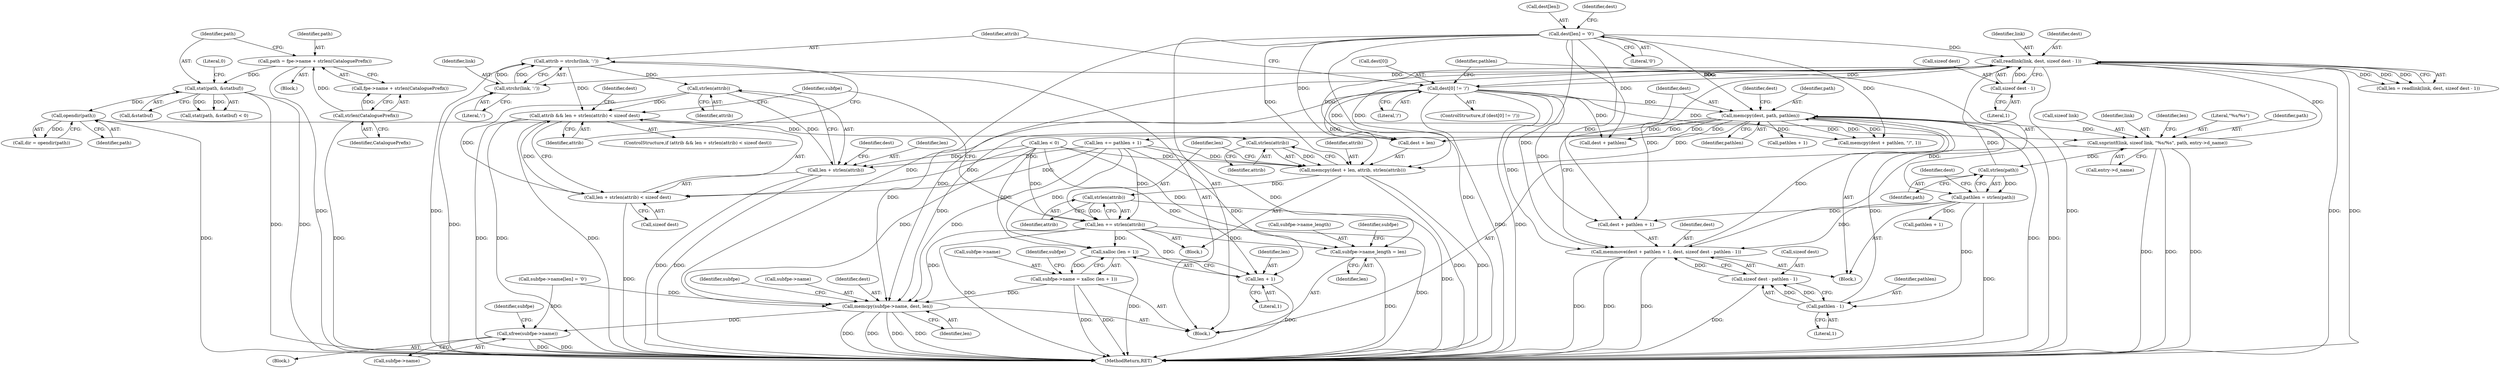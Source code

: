 digraph "0_libxfont_5bf703700ee4a5d6eae20da07cb7a29369667aef@API" {
"1000246" [label="(Call,attrib = strchr(link, ':'))"];
"1000248" [label="(Call,strchr(link, ':'))"];
"1000190" [label="(Call,readlink(link, dest, sizeof dest - 1))"];
"1000179" [label="(Call,snprintf(link, sizeof link, \"%s/%s\", path, entry->d_name))"];
"1000231" [label="(Call,memcpy(dest, path, pathlen))"];
"1000208" [label="(Call,dest[0] != '/')"];
"1000202" [label="(Call,dest[len] = '\0')"];
"1000218" [label="(Call,memmove(dest + pathlen + 1, dest, sizeof dest - pathlen - 1))"];
"1000214" [label="(Call,pathlen = strlen(path))"];
"1000216" [label="(Call,strlen(path))"];
"1000225" [label="(Call,sizeof dest - pathlen - 1)"];
"1000228" [label="(Call,pathlen - 1)"];
"1000156" [label="(Call,opendir(path))"];
"1000132" [label="(Call,stat(path, &statbuf))"];
"1000121" [label="(Call,path = fpe->name + strlen(CataloguePrefix))"];
"1000127" [label="(Call,strlen(CataloguePrefix))"];
"1000193" [label="(Call,sizeof dest - 1)"];
"1000252" [label="(Call,attrib && len + strlen(attrib) < sizeof dest)"];
"1000267" [label="(Call,strlen(attrib))"];
"1000262" [label="(Call,memcpy(dest + len, attrib, strlen(attrib)))"];
"1000271" [label="(Call,strlen(attrib))"];
"1000269" [label="(Call,len += strlen(attrib))"];
"1000291" [label="(Call,subfpe->name_length = len)"];
"1000300" [label="(Call,xalloc (len + 1))"];
"1000296" [label="(Call,subfpe->name = xalloc (len + 1))"];
"1000312" [label="(Call,memcpy(subfpe->name, dest, len))"];
"1000336" [label="(Call,xfree(subfpe->name))"];
"1000301" [label="(Call,len + 1)"];
"1000257" [label="(Call,strlen(attrib))"];
"1000254" [label="(Call,len + strlen(attrib) < sizeof dest)"];
"1000255" [label="(Call,len + strlen(attrib))"];
"1000157" [label="(Identifier,path)"];
"1000298" [label="(Identifier,subfpe)"];
"1000221" [label="(Call,pathlen + 1)"];
"1000179" [label="(Call,snprintf(link, sizeof link, \"%s/%s\", path, entry->d_name))"];
"1000303" [label="(Literal,1)"];
"1000317" [label="(Identifier,len)"];
"1000133" [label="(Identifier,path)"];
"1000193" [label="(Call,sizeof dest - 1)"];
"1000272" [label="(Identifier,attrib)"];
"1000230" [label="(Literal,1)"];
"1000235" [label="(Call,memcpy(dest + pathlen, \"/\", 1))"];
"1000209" [label="(Call,dest[0])"];
"1000247" [label="(Identifier,attrib)"];
"1000341" [label="(Identifier,subfpe)"];
"1000185" [label="(Call,entry->d_name)"];
"1000194" [label="(Call,sizeof dest)"];
"1000208" [label="(Call,dest[0] != '/')"];
"1000255" [label="(Call,len + strlen(attrib))"];
"1000190" [label="(Call,readlink(link, dest, sizeof dest - 1))"];
"1000218" [label="(Call,memmove(dest + pathlen + 1, dest, sizeof dest - pathlen - 1))"];
"1000321" [label="(Identifier,subfpe)"];
"1000232" [label="(Identifier,dest)"];
"1000263" [label="(Call,dest + len)"];
"1000217" [label="(Identifier,path)"];
"1000123" [label="(Call,fpe->name + strlen(CataloguePrefix))"];
"1000260" [label="(Identifier,dest)"];
"1000104" [label="(Block,)"];
"1000262" [label="(Call,memcpy(dest + len, attrib, strlen(attrib)))"];
"1000215" [label="(Identifier,pathlen)"];
"1000127" [label="(Call,strlen(CataloguePrefix))"];
"1000196" [label="(Literal,1)"];
"1000181" [label="(Call,sizeof link)"];
"1000261" [label="(Block,)"];
"1000191" [label="(Identifier,link)"];
"1000212" [label="(Literal,'/')"];
"1000225" [label="(Call,sizeof dest - pathlen - 1)"];
"1000295" [label="(Identifier,len)"];
"1000296" [label="(Call,subfpe->name = xalloc (len + 1))"];
"1000318" [label="(Call,subfpe->name[len] = '\0')"];
"1000237" [label="(Identifier,dest)"];
"1000156" [label="(Call,opendir(path))"];
"1000203" [label="(Call,dest[len])"];
"1000192" [label="(Identifier,dest)"];
"1000251" [label="(ControlStructure,if (attrib && len + strlen(attrib) < sizeof dest))"];
"1000264" [label="(Identifier,dest)"];
"1000256" [label="(Identifier,len)"];
"1000236" [label="(Call,dest + pathlen)"];
"1000202" [label="(Call,dest[len] = '\0')"];
"1000122" [label="(Identifier,path)"];
"1000249" [label="(Identifier,link)"];
"1000210" [label="(Identifier,dest)"];
"1000154" [label="(Call,dir = opendir(path))"];
"1000258" [label="(Identifier,attrib)"];
"1000180" [label="(Identifier,link)"];
"1000270" [label="(Identifier,len)"];
"1000134" [label="(Call,&statbuf)"];
"1000380" [label="(MethodReturn,RET)"];
"1000268" [label="(Identifier,attrib)"];
"1000214" [label="(Call,pathlen = strlen(path))"];
"1000228" [label="(Call,pathlen - 1)"];
"1000219" [label="(Call,dest + pathlen + 1)"];
"1000312" [label="(Call,memcpy(subfpe->name, dest, len))"];
"1000229" [label="(Identifier,pathlen)"];
"1000252" [label="(Call,attrib && len + strlen(attrib) < sizeof dest)"];
"1000316" [label="(Identifier,dest)"];
"1000246" [label="(Call,attrib = strchr(link, ':'))"];
"1000243" [label="(Call,pathlen + 1)"];
"1000248" [label="(Call,strchr(link, ':'))"];
"1000297" [label="(Call,subfpe->name)"];
"1000189" [label="(Identifier,len)"];
"1000198" [label="(Call,len < 0)"];
"1000231" [label="(Call,memcpy(dest, path, pathlen))"];
"1000301" [label="(Call,len + 1)"];
"1000302" [label="(Identifier,len)"];
"1000259" [label="(Call,sizeof dest)"];
"1000336" [label="(Call,xfree(subfpe->name))"];
"1000337" [label="(Call,subfpe->name)"];
"1000121" [label="(Call,path = fpe->name + strlen(CataloguePrefix))"];
"1000183" [label="(Literal,\"%s/%s\")"];
"1000257" [label="(Call,strlen(attrib))"];
"1000267" [label="(Call,strlen(attrib))"];
"1000300" [label="(Call,xalloc (len + 1))"];
"1000206" [label="(Literal,'\0')"];
"1000128" [label="(Identifier,CataloguePrefix)"];
"1000233" [label="(Identifier,path)"];
"1000241" [label="(Call,len += pathlen + 1)"];
"1000271" [label="(Call,strlen(attrib))"];
"1000266" [label="(Identifier,attrib)"];
"1000292" [label="(Call,subfpe->name_length)"];
"1000184" [label="(Identifier,path)"];
"1000136" [label="(Literal,0)"];
"1000213" [label="(Block,)"];
"1000224" [label="(Identifier,dest)"];
"1000226" [label="(Call,sizeof dest)"];
"1000274" [label="(Identifier,subfpe)"];
"1000216" [label="(Call,strlen(path))"];
"1000178" [label="(Block,)"];
"1000132" [label="(Call,stat(path, &statbuf))"];
"1000306" [label="(Identifier,subfpe)"];
"1000188" [label="(Call,len = readlink(link, dest, sizeof dest - 1))"];
"1000234" [label="(Identifier,pathlen)"];
"1000131" [label="(Call,stat(path, &statbuf) < 0)"];
"1000220" [label="(Identifier,dest)"];
"1000313" [label="(Call,subfpe->name)"];
"1000207" [label="(ControlStructure,if (dest[0] != '/'))"];
"1000291" [label="(Call,subfpe->name_length = len)"];
"1000253" [label="(Identifier,attrib)"];
"1000250" [label="(Literal,':')"];
"1000269" [label="(Call,len += strlen(attrib))"];
"1000254" [label="(Call,len + strlen(attrib) < sizeof dest)"];
"1000335" [label="(Block,)"];
"1000246" -> "1000178"  [label="AST: "];
"1000246" -> "1000248"  [label="CFG: "];
"1000247" -> "1000246"  [label="AST: "];
"1000248" -> "1000246"  [label="AST: "];
"1000253" -> "1000246"  [label="CFG: "];
"1000246" -> "1000380"  [label="DDG: "];
"1000248" -> "1000246"  [label="DDG: "];
"1000248" -> "1000246"  [label="DDG: "];
"1000246" -> "1000252"  [label="DDG: "];
"1000246" -> "1000257"  [label="DDG: "];
"1000248" -> "1000250"  [label="CFG: "];
"1000249" -> "1000248"  [label="AST: "];
"1000250" -> "1000248"  [label="AST: "];
"1000248" -> "1000380"  [label="DDG: "];
"1000190" -> "1000248"  [label="DDG: "];
"1000190" -> "1000188"  [label="AST: "];
"1000190" -> "1000193"  [label="CFG: "];
"1000191" -> "1000190"  [label="AST: "];
"1000192" -> "1000190"  [label="AST: "];
"1000193" -> "1000190"  [label="AST: "];
"1000188" -> "1000190"  [label="CFG: "];
"1000190" -> "1000380"  [label="DDG: "];
"1000190" -> "1000380"  [label="DDG: "];
"1000190" -> "1000380"  [label="DDG: "];
"1000190" -> "1000188"  [label="DDG: "];
"1000190" -> "1000188"  [label="DDG: "];
"1000190" -> "1000188"  [label="DDG: "];
"1000179" -> "1000190"  [label="DDG: "];
"1000208" -> "1000190"  [label="DDG: "];
"1000202" -> "1000190"  [label="DDG: "];
"1000193" -> "1000190"  [label="DDG: "];
"1000190" -> "1000208"  [label="DDG: "];
"1000190" -> "1000218"  [label="DDG: "];
"1000190" -> "1000219"  [label="DDG: "];
"1000190" -> "1000262"  [label="DDG: "];
"1000190" -> "1000263"  [label="DDG: "];
"1000190" -> "1000312"  [label="DDG: "];
"1000179" -> "1000178"  [label="AST: "];
"1000179" -> "1000185"  [label="CFG: "];
"1000180" -> "1000179"  [label="AST: "];
"1000181" -> "1000179"  [label="AST: "];
"1000183" -> "1000179"  [label="AST: "];
"1000184" -> "1000179"  [label="AST: "];
"1000185" -> "1000179"  [label="AST: "];
"1000189" -> "1000179"  [label="CFG: "];
"1000179" -> "1000380"  [label="DDG: "];
"1000179" -> "1000380"  [label="DDG: "];
"1000179" -> "1000380"  [label="DDG: "];
"1000231" -> "1000179"  [label="DDG: "];
"1000156" -> "1000179"  [label="DDG: "];
"1000179" -> "1000216"  [label="DDG: "];
"1000231" -> "1000213"  [label="AST: "];
"1000231" -> "1000234"  [label="CFG: "];
"1000232" -> "1000231"  [label="AST: "];
"1000233" -> "1000231"  [label="AST: "];
"1000234" -> "1000231"  [label="AST: "];
"1000237" -> "1000231"  [label="CFG: "];
"1000231" -> "1000380"  [label="DDG: "];
"1000231" -> "1000380"  [label="DDG: "];
"1000208" -> "1000231"  [label="DDG: "];
"1000202" -> "1000231"  [label="DDG: "];
"1000218" -> "1000231"  [label="DDG: "];
"1000216" -> "1000231"  [label="DDG: "];
"1000228" -> "1000231"  [label="DDG: "];
"1000231" -> "1000235"  [label="DDG: "];
"1000231" -> "1000235"  [label="DDG: "];
"1000231" -> "1000236"  [label="DDG: "];
"1000231" -> "1000236"  [label="DDG: "];
"1000231" -> "1000241"  [label="DDG: "];
"1000231" -> "1000243"  [label="DDG: "];
"1000231" -> "1000262"  [label="DDG: "];
"1000231" -> "1000263"  [label="DDG: "];
"1000231" -> "1000312"  [label="DDG: "];
"1000208" -> "1000207"  [label="AST: "];
"1000208" -> "1000212"  [label="CFG: "];
"1000209" -> "1000208"  [label="AST: "];
"1000212" -> "1000208"  [label="AST: "];
"1000215" -> "1000208"  [label="CFG: "];
"1000247" -> "1000208"  [label="CFG: "];
"1000208" -> "1000380"  [label="DDG: "];
"1000208" -> "1000380"  [label="DDG: "];
"1000208" -> "1000218"  [label="DDG: "];
"1000208" -> "1000219"  [label="DDG: "];
"1000208" -> "1000235"  [label="DDG: "];
"1000208" -> "1000236"  [label="DDG: "];
"1000208" -> "1000262"  [label="DDG: "];
"1000208" -> "1000263"  [label="DDG: "];
"1000208" -> "1000312"  [label="DDG: "];
"1000202" -> "1000178"  [label="AST: "];
"1000202" -> "1000206"  [label="CFG: "];
"1000203" -> "1000202"  [label="AST: "];
"1000206" -> "1000202"  [label="AST: "];
"1000210" -> "1000202"  [label="CFG: "];
"1000202" -> "1000380"  [label="DDG: "];
"1000202" -> "1000218"  [label="DDG: "];
"1000202" -> "1000219"  [label="DDG: "];
"1000202" -> "1000235"  [label="DDG: "];
"1000202" -> "1000236"  [label="DDG: "];
"1000202" -> "1000262"  [label="DDG: "];
"1000202" -> "1000263"  [label="DDG: "];
"1000202" -> "1000312"  [label="DDG: "];
"1000218" -> "1000213"  [label="AST: "];
"1000218" -> "1000225"  [label="CFG: "];
"1000219" -> "1000218"  [label="AST: "];
"1000224" -> "1000218"  [label="AST: "];
"1000225" -> "1000218"  [label="AST: "];
"1000232" -> "1000218"  [label="CFG: "];
"1000218" -> "1000380"  [label="DDG: "];
"1000218" -> "1000380"  [label="DDG: "];
"1000218" -> "1000380"  [label="DDG: "];
"1000214" -> "1000218"  [label="DDG: "];
"1000225" -> "1000218"  [label="DDG: "];
"1000214" -> "1000213"  [label="AST: "];
"1000214" -> "1000216"  [label="CFG: "];
"1000215" -> "1000214"  [label="AST: "];
"1000216" -> "1000214"  [label="AST: "];
"1000220" -> "1000214"  [label="CFG: "];
"1000214" -> "1000380"  [label="DDG: "];
"1000216" -> "1000214"  [label="DDG: "];
"1000214" -> "1000219"  [label="DDG: "];
"1000214" -> "1000221"  [label="DDG: "];
"1000214" -> "1000228"  [label="DDG: "];
"1000216" -> "1000217"  [label="CFG: "];
"1000217" -> "1000216"  [label="AST: "];
"1000225" -> "1000228"  [label="CFG: "];
"1000226" -> "1000225"  [label="AST: "];
"1000228" -> "1000225"  [label="AST: "];
"1000225" -> "1000380"  [label="DDG: "];
"1000228" -> "1000225"  [label="DDG: "];
"1000228" -> "1000225"  [label="DDG: "];
"1000228" -> "1000230"  [label="CFG: "];
"1000229" -> "1000228"  [label="AST: "];
"1000230" -> "1000228"  [label="AST: "];
"1000156" -> "1000154"  [label="AST: "];
"1000156" -> "1000157"  [label="CFG: "];
"1000157" -> "1000156"  [label="AST: "];
"1000154" -> "1000156"  [label="CFG: "];
"1000156" -> "1000380"  [label="DDG: "];
"1000156" -> "1000154"  [label="DDG: "];
"1000132" -> "1000156"  [label="DDG: "];
"1000132" -> "1000131"  [label="AST: "];
"1000132" -> "1000134"  [label="CFG: "];
"1000133" -> "1000132"  [label="AST: "];
"1000134" -> "1000132"  [label="AST: "];
"1000136" -> "1000132"  [label="CFG: "];
"1000132" -> "1000380"  [label="DDG: "];
"1000132" -> "1000380"  [label="DDG: "];
"1000132" -> "1000131"  [label="DDG: "];
"1000132" -> "1000131"  [label="DDG: "];
"1000121" -> "1000132"  [label="DDG: "];
"1000121" -> "1000104"  [label="AST: "];
"1000121" -> "1000123"  [label="CFG: "];
"1000122" -> "1000121"  [label="AST: "];
"1000123" -> "1000121"  [label="AST: "];
"1000133" -> "1000121"  [label="CFG: "];
"1000121" -> "1000380"  [label="DDG: "];
"1000127" -> "1000121"  [label="DDG: "];
"1000127" -> "1000123"  [label="AST: "];
"1000127" -> "1000128"  [label="CFG: "];
"1000128" -> "1000127"  [label="AST: "];
"1000123" -> "1000127"  [label="CFG: "];
"1000127" -> "1000380"  [label="DDG: "];
"1000127" -> "1000123"  [label="DDG: "];
"1000193" -> "1000196"  [label="CFG: "];
"1000194" -> "1000193"  [label="AST: "];
"1000196" -> "1000193"  [label="AST: "];
"1000252" -> "1000251"  [label="AST: "];
"1000252" -> "1000253"  [label="CFG: "];
"1000252" -> "1000254"  [label="CFG: "];
"1000253" -> "1000252"  [label="AST: "];
"1000254" -> "1000252"  [label="AST: "];
"1000264" -> "1000252"  [label="CFG: "];
"1000274" -> "1000252"  [label="CFG: "];
"1000252" -> "1000380"  [label="DDG: "];
"1000252" -> "1000380"  [label="DDG: "];
"1000252" -> "1000380"  [label="DDG: "];
"1000257" -> "1000252"  [label="DDG: "];
"1000254" -> "1000252"  [label="DDG: "];
"1000252" -> "1000267"  [label="DDG: "];
"1000267" -> "1000262"  [label="AST: "];
"1000267" -> "1000268"  [label="CFG: "];
"1000268" -> "1000267"  [label="AST: "];
"1000262" -> "1000267"  [label="CFG: "];
"1000267" -> "1000262"  [label="DDG: "];
"1000262" -> "1000261"  [label="AST: "];
"1000263" -> "1000262"  [label="AST: "];
"1000266" -> "1000262"  [label="AST: "];
"1000270" -> "1000262"  [label="CFG: "];
"1000262" -> "1000380"  [label="DDG: "];
"1000262" -> "1000380"  [label="DDG: "];
"1000198" -> "1000262"  [label="DDG: "];
"1000241" -> "1000262"  [label="DDG: "];
"1000262" -> "1000271"  [label="DDG: "];
"1000271" -> "1000269"  [label="AST: "];
"1000271" -> "1000272"  [label="CFG: "];
"1000272" -> "1000271"  [label="AST: "];
"1000269" -> "1000271"  [label="CFG: "];
"1000271" -> "1000380"  [label="DDG: "];
"1000271" -> "1000269"  [label="DDG: "];
"1000269" -> "1000261"  [label="AST: "];
"1000270" -> "1000269"  [label="AST: "];
"1000274" -> "1000269"  [label="CFG: "];
"1000269" -> "1000380"  [label="DDG: "];
"1000269" -> "1000380"  [label="DDG: "];
"1000198" -> "1000269"  [label="DDG: "];
"1000241" -> "1000269"  [label="DDG: "];
"1000269" -> "1000291"  [label="DDG: "];
"1000269" -> "1000300"  [label="DDG: "];
"1000269" -> "1000301"  [label="DDG: "];
"1000269" -> "1000312"  [label="DDG: "];
"1000291" -> "1000178"  [label="AST: "];
"1000291" -> "1000295"  [label="CFG: "];
"1000292" -> "1000291"  [label="AST: "];
"1000295" -> "1000291"  [label="AST: "];
"1000298" -> "1000291"  [label="CFG: "];
"1000291" -> "1000380"  [label="DDG: "];
"1000198" -> "1000291"  [label="DDG: "];
"1000241" -> "1000291"  [label="DDG: "];
"1000300" -> "1000296"  [label="AST: "];
"1000300" -> "1000301"  [label="CFG: "];
"1000301" -> "1000300"  [label="AST: "];
"1000296" -> "1000300"  [label="CFG: "];
"1000300" -> "1000380"  [label="DDG: "];
"1000300" -> "1000296"  [label="DDG: "];
"1000198" -> "1000300"  [label="DDG: "];
"1000241" -> "1000300"  [label="DDG: "];
"1000296" -> "1000178"  [label="AST: "];
"1000297" -> "1000296"  [label="AST: "];
"1000306" -> "1000296"  [label="CFG: "];
"1000296" -> "1000380"  [label="DDG: "];
"1000296" -> "1000380"  [label="DDG: "];
"1000296" -> "1000312"  [label="DDG: "];
"1000312" -> "1000178"  [label="AST: "];
"1000312" -> "1000317"  [label="CFG: "];
"1000313" -> "1000312"  [label="AST: "];
"1000316" -> "1000312"  [label="AST: "];
"1000317" -> "1000312"  [label="AST: "];
"1000321" -> "1000312"  [label="CFG: "];
"1000312" -> "1000380"  [label="DDG: "];
"1000312" -> "1000380"  [label="DDG: "];
"1000312" -> "1000380"  [label="DDG: "];
"1000312" -> "1000380"  [label="DDG: "];
"1000318" -> "1000312"  [label="DDG: "];
"1000198" -> "1000312"  [label="DDG: "];
"1000241" -> "1000312"  [label="DDG: "];
"1000312" -> "1000336"  [label="DDG: "];
"1000336" -> "1000335"  [label="AST: "];
"1000336" -> "1000337"  [label="CFG: "];
"1000337" -> "1000336"  [label="AST: "];
"1000341" -> "1000336"  [label="CFG: "];
"1000336" -> "1000380"  [label="DDG: "];
"1000336" -> "1000380"  [label="DDG: "];
"1000318" -> "1000336"  [label="DDG: "];
"1000301" -> "1000303"  [label="CFG: "];
"1000302" -> "1000301"  [label="AST: "];
"1000303" -> "1000301"  [label="AST: "];
"1000301" -> "1000380"  [label="DDG: "];
"1000198" -> "1000301"  [label="DDG: "];
"1000241" -> "1000301"  [label="DDG: "];
"1000257" -> "1000255"  [label="AST: "];
"1000257" -> "1000258"  [label="CFG: "];
"1000258" -> "1000257"  [label="AST: "];
"1000255" -> "1000257"  [label="CFG: "];
"1000257" -> "1000254"  [label="DDG: "];
"1000257" -> "1000255"  [label="DDG: "];
"1000254" -> "1000259"  [label="CFG: "];
"1000255" -> "1000254"  [label="AST: "];
"1000259" -> "1000254"  [label="AST: "];
"1000254" -> "1000380"  [label="DDG: "];
"1000198" -> "1000254"  [label="DDG: "];
"1000241" -> "1000254"  [label="DDG: "];
"1000256" -> "1000255"  [label="AST: "];
"1000260" -> "1000255"  [label="CFG: "];
"1000255" -> "1000380"  [label="DDG: "];
"1000255" -> "1000380"  [label="DDG: "];
"1000198" -> "1000255"  [label="DDG: "];
"1000241" -> "1000255"  [label="DDG: "];
}
